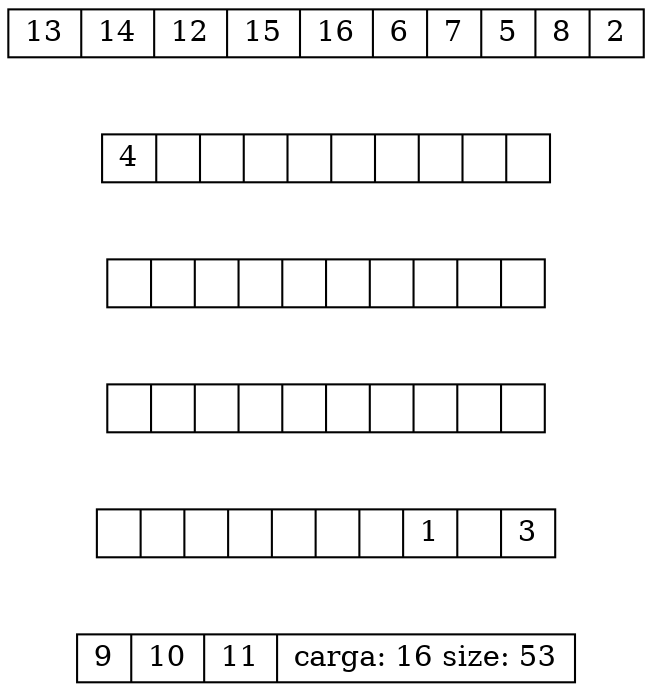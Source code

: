 digraph g {
node [shape = record,height=.1]; 
node0[label="13|14|12|15|16|6|7|5|8|2"];
node1[label="4|||||||||"];
node2[label="|||||||||"];
node3[label="|||||||||"];
node4[label="|||||||1||3"];
node5[label="9|10|11|carga: 16 size: 53"]
node0->node1[style="invis"]
node1->node2[style="invis"]
node2->node3[style="invis"]
node3->node4[style="invis"]
node4->node5[style="invis"]
}
